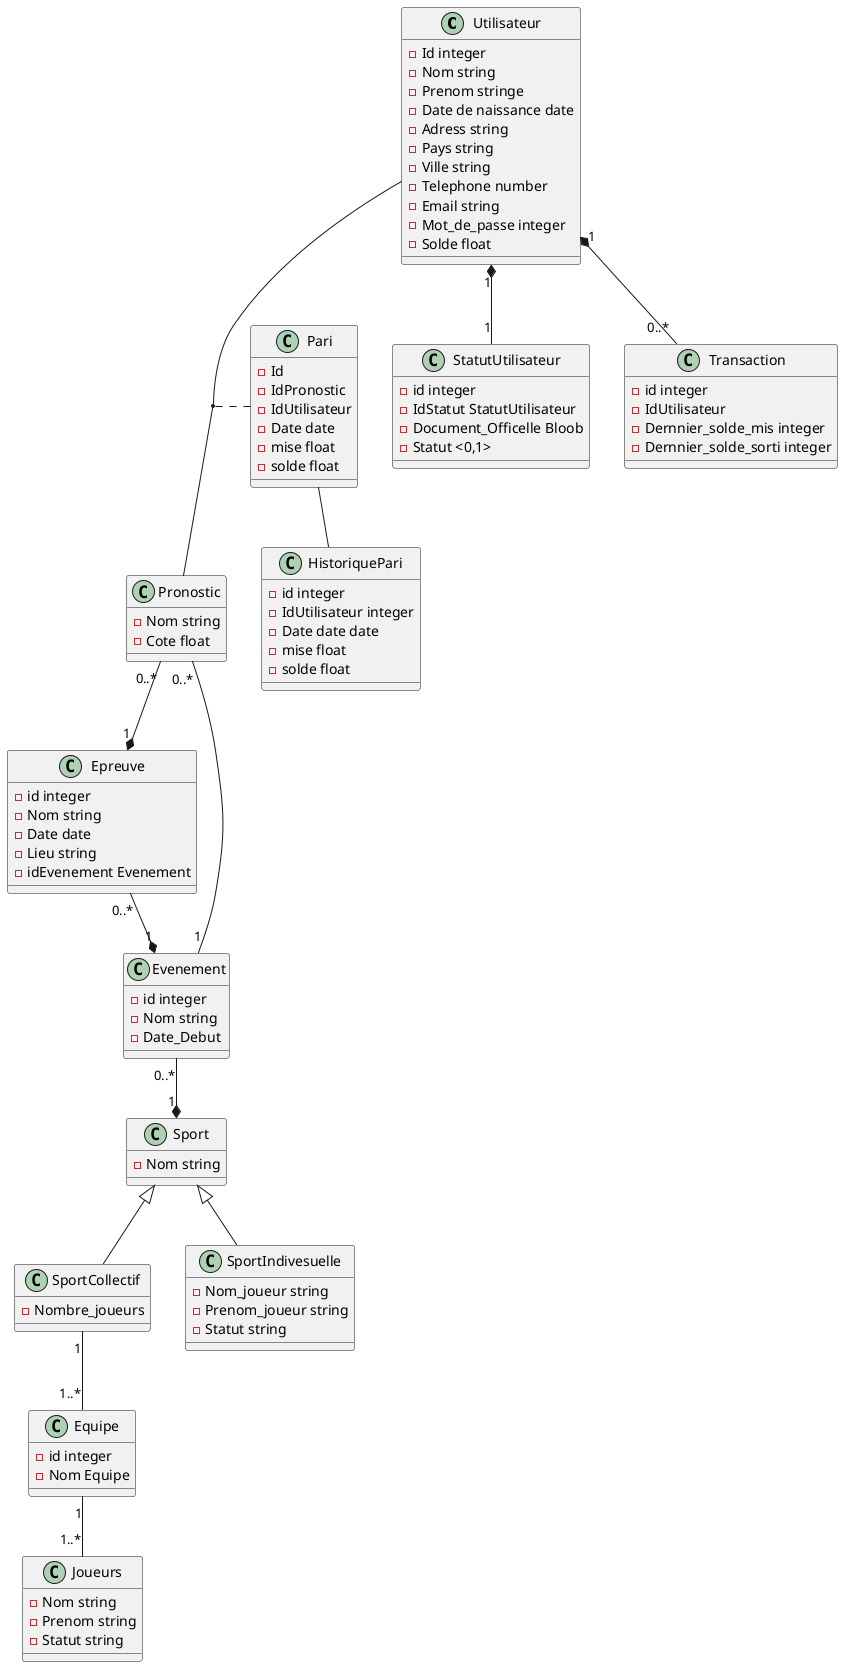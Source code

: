 @startuml

class Utilisateur {
    - Id integer
    - Nom string
    - Prenom stringe
    - Date de naissance date
    - Adress string
    - Pays string
    - Ville string
    - Telephone number
    - Email string
    - Mot_de_passe integer
    - Solde float


}
class StatutUtilisateur {
    - id integer
    - IdStatut StatutUtilisateur
    - Document_Officelle Bloob
    - Statut <0,1>
}

class Transaction {
    - id integer
    - IdUtilisateur
    - Dernnier_solde_mis integer
    - Dernnier_solde_sorti integer
}

class Pari {
    - Id
    - IdPronostic
    - IdUtilisateur
    - Date date
    - mise float
    - solde float
}


class Pronostic {
    - Nom string
    - Cote float
}

class Epreuve {
    - id integer
    - Nom string
    - Date date
    - Lieu string
    - idEvenement Evenement
}

class Evenement {
    - id integer
    - Nom string
    - Date_Debut
}

class Sport {
    - Nom string
}
class SportCollectif {
    - Nombre_joueurs
}
class Equipe {
    - id integer
    - Nom Equipe
}
class Joueurs {
    - Nom string
    - Prenom string
    - Statut string
}

class SportIndivesuelle {
    - Nom_joueur string
    - Prenom_joueur string
    - Statut string
}
class HistoriquePari {
    - id integer
    - IdUtilisateur integer
    - Date date date
    - mise float
    - solde float
}


(Utilisateur, Pronostic) . Pari
Utilisateur "1" *-- "0..*" Transaction
Utilisateur "1" *-- "1" StatutUtilisateur
Pronostic "0..*" --* "1" Epreuve
Epreuve "0..*" --* "1" Evenement
Evenement "0..*" --* "1" Sport
Pronostic "0..*" -- "1" Evenement
Sport <|-- SportIndivesuelle
Sport <|-- SportCollectif
SportCollectif "1" -- "1..*" Equipe
Equipe "1" -- "1..*" Joueurs
Pari -- HistoriquePari
@enduml
